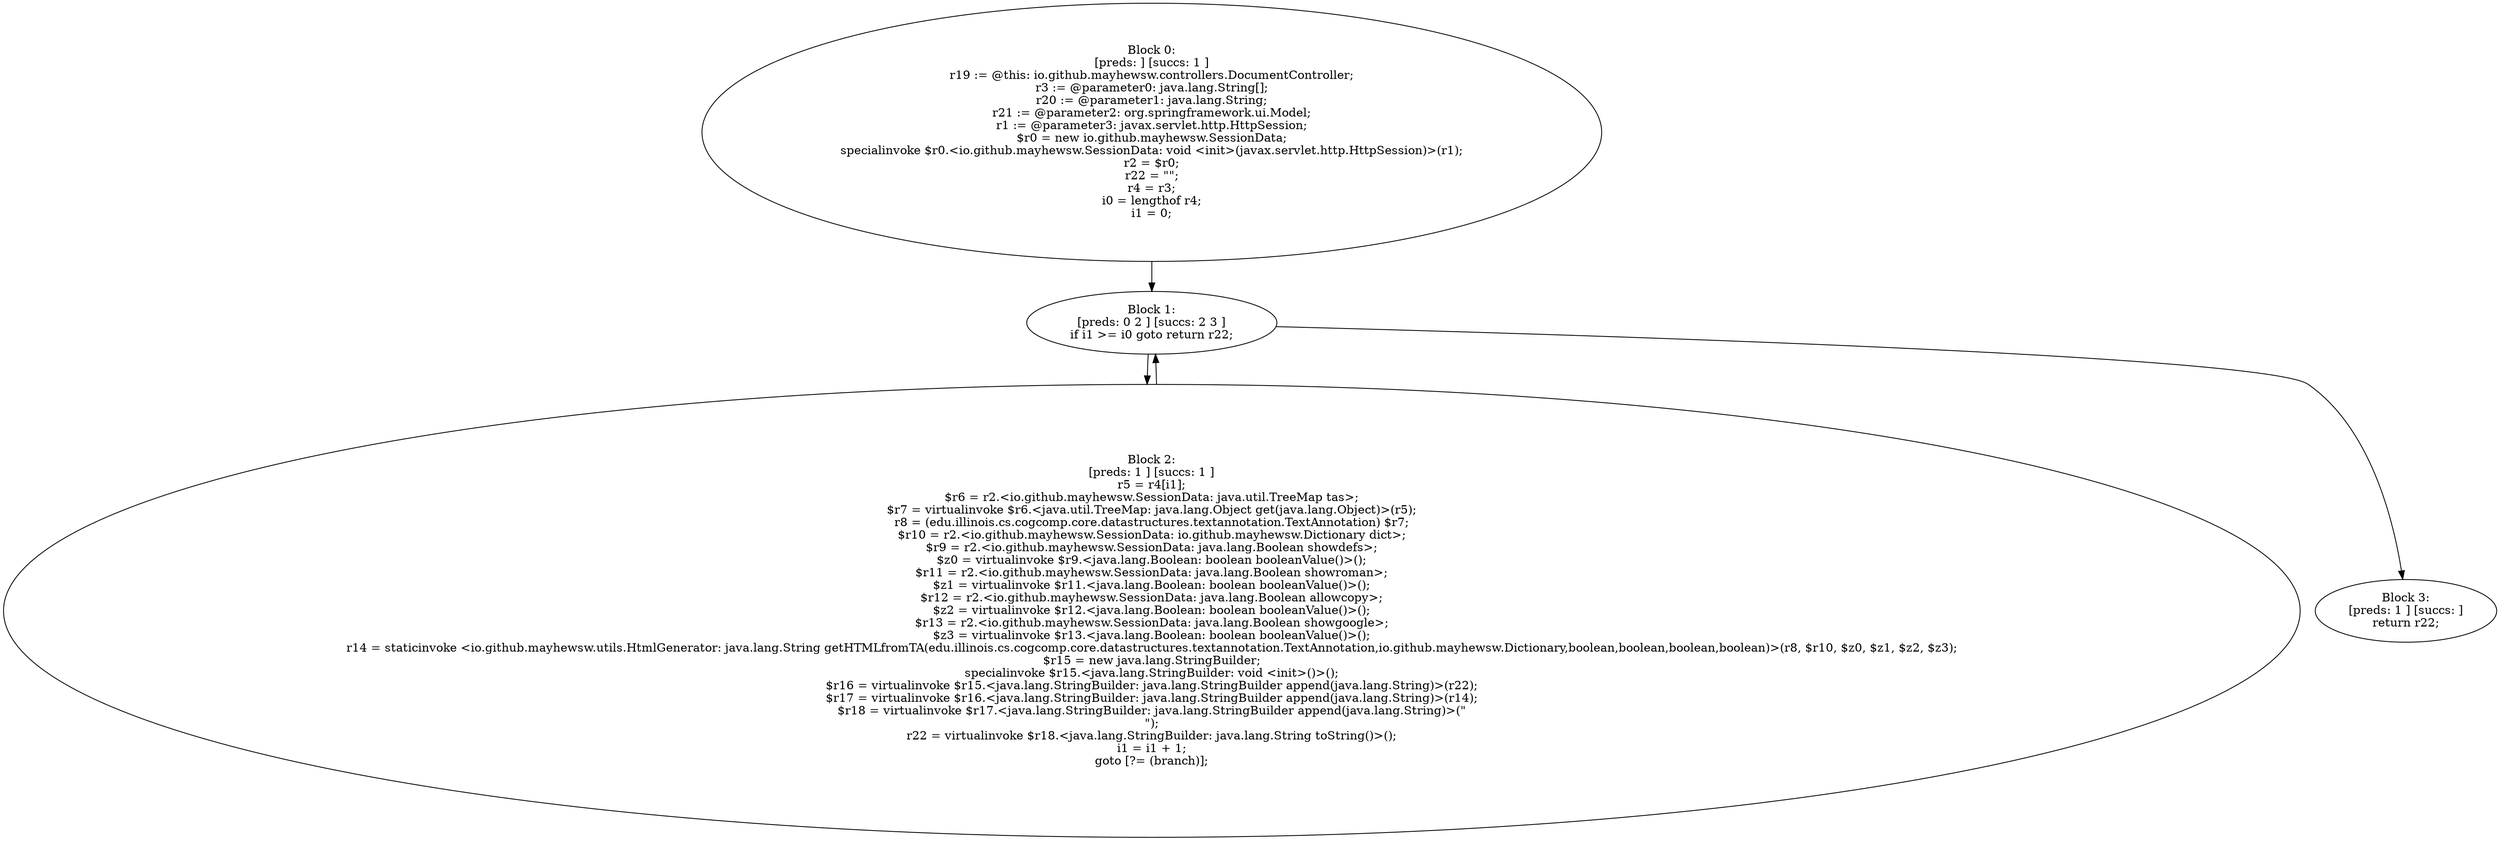 digraph "unitGraph" {
    "Block 0:
[preds: ] [succs: 1 ]
r19 := @this: io.github.mayhewsw.controllers.DocumentController;
r3 := @parameter0: java.lang.String[];
r20 := @parameter1: java.lang.String;
r21 := @parameter2: org.springframework.ui.Model;
r1 := @parameter3: javax.servlet.http.HttpSession;
$r0 = new io.github.mayhewsw.SessionData;
specialinvoke $r0.<io.github.mayhewsw.SessionData: void <init>(javax.servlet.http.HttpSession)>(r1);
r2 = $r0;
r22 = \"\";
r4 = r3;
i0 = lengthof r4;
i1 = 0;
"
    "Block 1:
[preds: 0 2 ] [succs: 2 3 ]
if i1 >= i0 goto return r22;
"
    "Block 2:
[preds: 1 ] [succs: 1 ]
r5 = r4[i1];
$r6 = r2.<io.github.mayhewsw.SessionData: java.util.TreeMap tas>;
$r7 = virtualinvoke $r6.<java.util.TreeMap: java.lang.Object get(java.lang.Object)>(r5);
r8 = (edu.illinois.cs.cogcomp.core.datastructures.textannotation.TextAnnotation) $r7;
$r10 = r2.<io.github.mayhewsw.SessionData: io.github.mayhewsw.Dictionary dict>;
$r9 = r2.<io.github.mayhewsw.SessionData: java.lang.Boolean showdefs>;
$z0 = virtualinvoke $r9.<java.lang.Boolean: boolean booleanValue()>();
$r11 = r2.<io.github.mayhewsw.SessionData: java.lang.Boolean showroman>;
$z1 = virtualinvoke $r11.<java.lang.Boolean: boolean booleanValue()>();
$r12 = r2.<io.github.mayhewsw.SessionData: java.lang.Boolean allowcopy>;
$z2 = virtualinvoke $r12.<java.lang.Boolean: boolean booleanValue()>();
$r13 = r2.<io.github.mayhewsw.SessionData: java.lang.Boolean showgoogle>;
$z3 = virtualinvoke $r13.<java.lang.Boolean: boolean booleanValue()>();
r14 = staticinvoke <io.github.mayhewsw.utils.HtmlGenerator: java.lang.String getHTMLfromTA(edu.illinois.cs.cogcomp.core.datastructures.textannotation.TextAnnotation,io.github.mayhewsw.Dictionary,boolean,boolean,boolean,boolean)>(r8, $r10, $z0, $z1, $z2, $z3);
$r15 = new java.lang.StringBuilder;
specialinvoke $r15.<java.lang.StringBuilder: void <init>()>();
$r16 = virtualinvoke $r15.<java.lang.StringBuilder: java.lang.StringBuilder append(java.lang.String)>(r22);
$r17 = virtualinvoke $r16.<java.lang.StringBuilder: java.lang.StringBuilder append(java.lang.String)>(r14);
$r18 = virtualinvoke $r17.<java.lang.StringBuilder: java.lang.StringBuilder append(java.lang.String)>(\"\n\");
r22 = virtualinvoke $r18.<java.lang.StringBuilder: java.lang.String toString()>();
i1 = i1 + 1;
goto [?= (branch)];
"
    "Block 3:
[preds: 1 ] [succs: ]
return r22;
"
    "Block 0:
[preds: ] [succs: 1 ]
r19 := @this: io.github.mayhewsw.controllers.DocumentController;
r3 := @parameter0: java.lang.String[];
r20 := @parameter1: java.lang.String;
r21 := @parameter2: org.springframework.ui.Model;
r1 := @parameter3: javax.servlet.http.HttpSession;
$r0 = new io.github.mayhewsw.SessionData;
specialinvoke $r0.<io.github.mayhewsw.SessionData: void <init>(javax.servlet.http.HttpSession)>(r1);
r2 = $r0;
r22 = \"\";
r4 = r3;
i0 = lengthof r4;
i1 = 0;
"->"Block 1:
[preds: 0 2 ] [succs: 2 3 ]
if i1 >= i0 goto return r22;
";
    "Block 1:
[preds: 0 2 ] [succs: 2 3 ]
if i1 >= i0 goto return r22;
"->"Block 2:
[preds: 1 ] [succs: 1 ]
r5 = r4[i1];
$r6 = r2.<io.github.mayhewsw.SessionData: java.util.TreeMap tas>;
$r7 = virtualinvoke $r6.<java.util.TreeMap: java.lang.Object get(java.lang.Object)>(r5);
r8 = (edu.illinois.cs.cogcomp.core.datastructures.textannotation.TextAnnotation) $r7;
$r10 = r2.<io.github.mayhewsw.SessionData: io.github.mayhewsw.Dictionary dict>;
$r9 = r2.<io.github.mayhewsw.SessionData: java.lang.Boolean showdefs>;
$z0 = virtualinvoke $r9.<java.lang.Boolean: boolean booleanValue()>();
$r11 = r2.<io.github.mayhewsw.SessionData: java.lang.Boolean showroman>;
$z1 = virtualinvoke $r11.<java.lang.Boolean: boolean booleanValue()>();
$r12 = r2.<io.github.mayhewsw.SessionData: java.lang.Boolean allowcopy>;
$z2 = virtualinvoke $r12.<java.lang.Boolean: boolean booleanValue()>();
$r13 = r2.<io.github.mayhewsw.SessionData: java.lang.Boolean showgoogle>;
$z3 = virtualinvoke $r13.<java.lang.Boolean: boolean booleanValue()>();
r14 = staticinvoke <io.github.mayhewsw.utils.HtmlGenerator: java.lang.String getHTMLfromTA(edu.illinois.cs.cogcomp.core.datastructures.textannotation.TextAnnotation,io.github.mayhewsw.Dictionary,boolean,boolean,boolean,boolean)>(r8, $r10, $z0, $z1, $z2, $z3);
$r15 = new java.lang.StringBuilder;
specialinvoke $r15.<java.lang.StringBuilder: void <init>()>();
$r16 = virtualinvoke $r15.<java.lang.StringBuilder: java.lang.StringBuilder append(java.lang.String)>(r22);
$r17 = virtualinvoke $r16.<java.lang.StringBuilder: java.lang.StringBuilder append(java.lang.String)>(r14);
$r18 = virtualinvoke $r17.<java.lang.StringBuilder: java.lang.StringBuilder append(java.lang.String)>(\"\n\");
r22 = virtualinvoke $r18.<java.lang.StringBuilder: java.lang.String toString()>();
i1 = i1 + 1;
goto [?= (branch)];
";
    "Block 1:
[preds: 0 2 ] [succs: 2 3 ]
if i1 >= i0 goto return r22;
"->"Block 3:
[preds: 1 ] [succs: ]
return r22;
";
    "Block 2:
[preds: 1 ] [succs: 1 ]
r5 = r4[i1];
$r6 = r2.<io.github.mayhewsw.SessionData: java.util.TreeMap tas>;
$r7 = virtualinvoke $r6.<java.util.TreeMap: java.lang.Object get(java.lang.Object)>(r5);
r8 = (edu.illinois.cs.cogcomp.core.datastructures.textannotation.TextAnnotation) $r7;
$r10 = r2.<io.github.mayhewsw.SessionData: io.github.mayhewsw.Dictionary dict>;
$r9 = r2.<io.github.mayhewsw.SessionData: java.lang.Boolean showdefs>;
$z0 = virtualinvoke $r9.<java.lang.Boolean: boolean booleanValue()>();
$r11 = r2.<io.github.mayhewsw.SessionData: java.lang.Boolean showroman>;
$z1 = virtualinvoke $r11.<java.lang.Boolean: boolean booleanValue()>();
$r12 = r2.<io.github.mayhewsw.SessionData: java.lang.Boolean allowcopy>;
$z2 = virtualinvoke $r12.<java.lang.Boolean: boolean booleanValue()>();
$r13 = r2.<io.github.mayhewsw.SessionData: java.lang.Boolean showgoogle>;
$z3 = virtualinvoke $r13.<java.lang.Boolean: boolean booleanValue()>();
r14 = staticinvoke <io.github.mayhewsw.utils.HtmlGenerator: java.lang.String getHTMLfromTA(edu.illinois.cs.cogcomp.core.datastructures.textannotation.TextAnnotation,io.github.mayhewsw.Dictionary,boolean,boolean,boolean,boolean)>(r8, $r10, $z0, $z1, $z2, $z3);
$r15 = new java.lang.StringBuilder;
specialinvoke $r15.<java.lang.StringBuilder: void <init>()>();
$r16 = virtualinvoke $r15.<java.lang.StringBuilder: java.lang.StringBuilder append(java.lang.String)>(r22);
$r17 = virtualinvoke $r16.<java.lang.StringBuilder: java.lang.StringBuilder append(java.lang.String)>(r14);
$r18 = virtualinvoke $r17.<java.lang.StringBuilder: java.lang.StringBuilder append(java.lang.String)>(\"\n\");
r22 = virtualinvoke $r18.<java.lang.StringBuilder: java.lang.String toString()>();
i1 = i1 + 1;
goto [?= (branch)];
"->"Block 1:
[preds: 0 2 ] [succs: 2 3 ]
if i1 >= i0 goto return r22;
";
}
